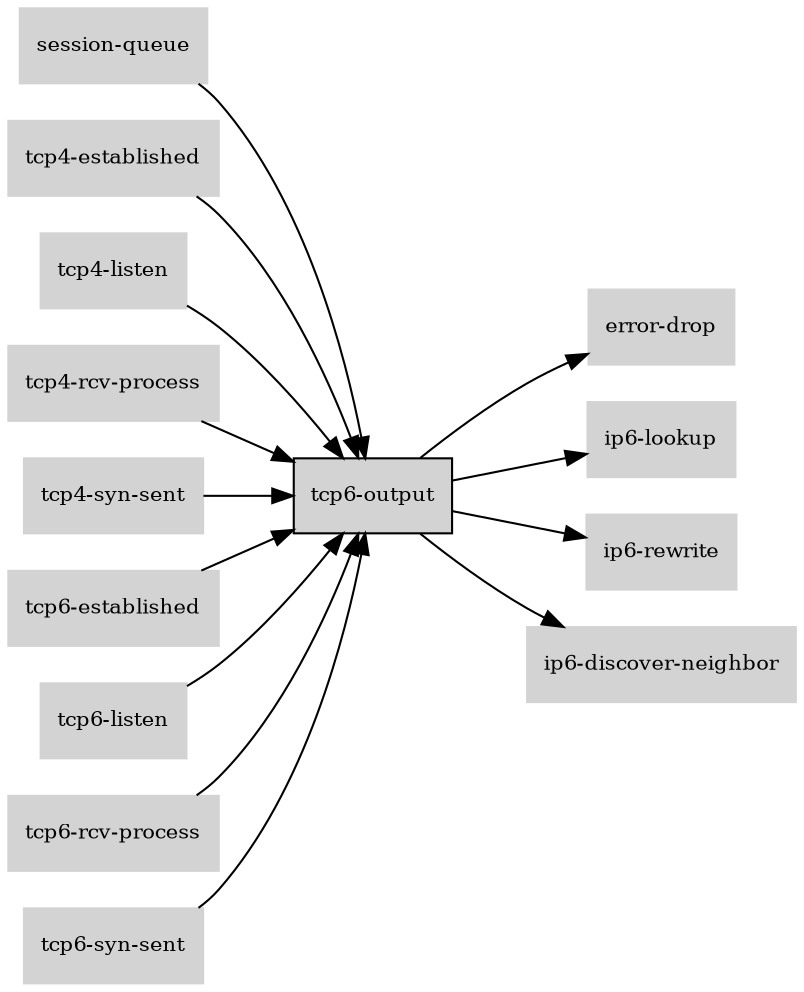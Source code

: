 digraph "tcp6_output_subgraph" {
  rankdir=LR;
  node [shape=box, style=filled, fontsize=10, color=lightgray, fontcolor=black, fillcolor=lightgray];
  "tcp6-output" [color=black, fontcolor=black, fillcolor=lightgray];
  edge [fontsize=8];
  "session-queue" -> "tcp6-output";
  "tcp4-established" -> "tcp6-output";
  "tcp4-listen" -> "tcp6-output";
  "tcp4-rcv-process" -> "tcp6-output";
  "tcp4-syn-sent" -> "tcp6-output";
  "tcp6-established" -> "tcp6-output";
  "tcp6-listen" -> "tcp6-output";
  "tcp6-output" -> "error-drop";
  "tcp6-output" -> "ip6-lookup";
  "tcp6-output" -> "ip6-rewrite";
  "tcp6-output" -> "ip6-discover-neighbor";
  "tcp6-rcv-process" -> "tcp6-output";
  "tcp6-syn-sent" -> "tcp6-output";
}
